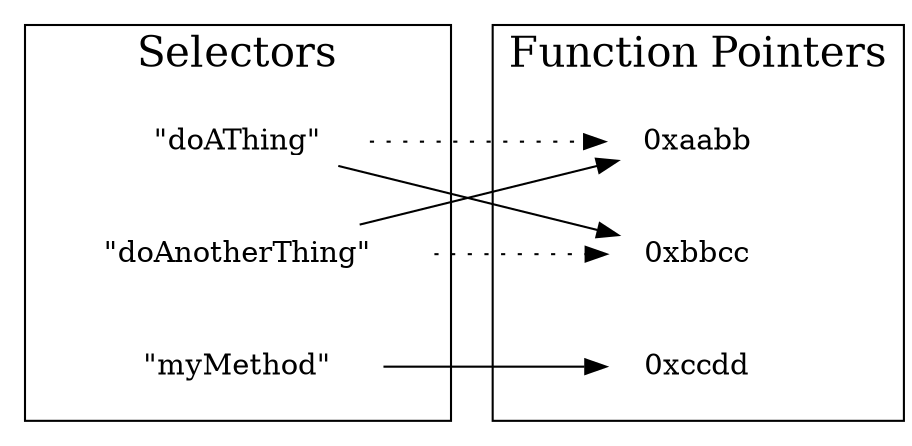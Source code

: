 digraph G {
    rankdir=LR;
    node [style=filled,color=white];
     subgraph cluster0 {
         label="Selectors"
         fontsize=20
         "\"doAThing\""
         "\"doAnotherThing\""
         "\"myMethod\""
    }
     subgraph cluster1 {
         label="Function Pointers"
         fontsize=20
         "0xaabb"
         "0xbbcc"
         "0xccdd"
    }

    "\"doAThing\""->"0xaabb"[style="dotted"]
    "\"doAnotherThing\""->"0xbbcc"[style="dotted"]
    "\"doAThing\""->"0xbbcc"
    "\"doAnotherThing\""->"0xaabb"
    "\"myMethod\""->"0xccdd"
}
